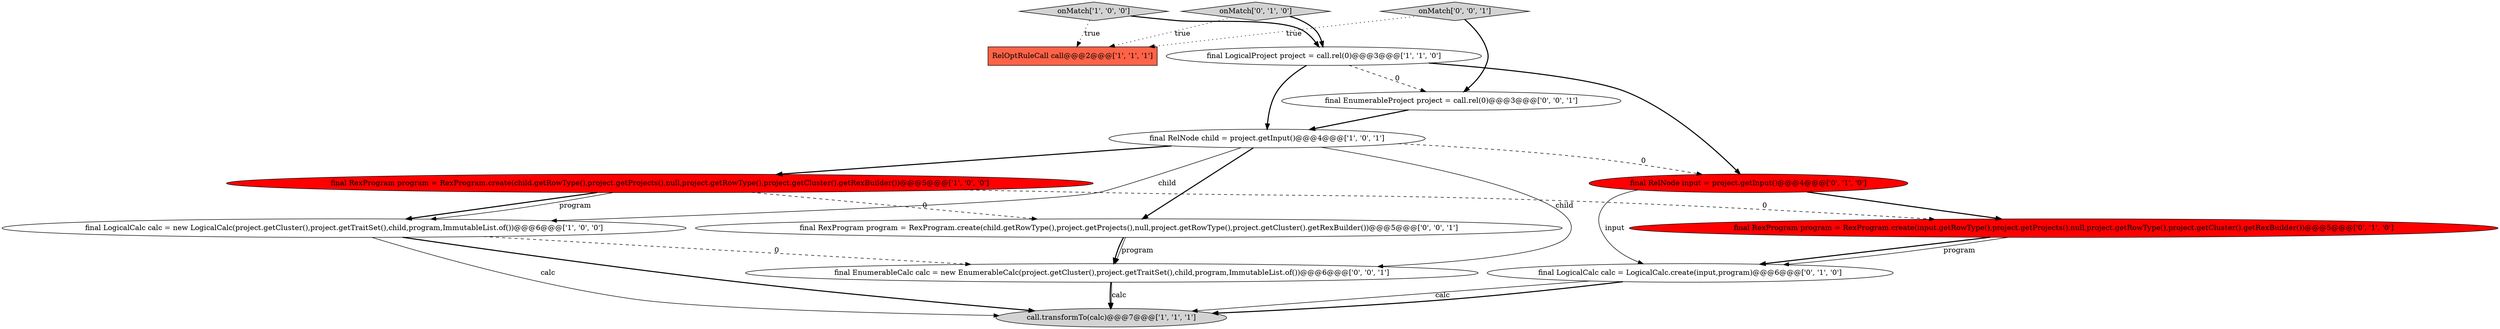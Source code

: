 digraph {
4 [style = filled, label = "RelOptRuleCall call@@@2@@@['1', '1', '1']", fillcolor = tomato, shape = box image = "AAA0AAABBB1BBB"];
6 [style = filled, label = "final LogicalCalc calc = new LogicalCalc(project.getCluster(),project.getTraitSet(),child,program,ImmutableList.of())@@@6@@@['1', '0', '0']", fillcolor = white, shape = ellipse image = "AAA0AAABBB1BBB"];
1 [style = filled, label = "onMatch['1', '0', '0']", fillcolor = lightgray, shape = diamond image = "AAA0AAABBB1BBB"];
5 [style = filled, label = "final RexProgram program = RexProgram.create(child.getRowType(),project.getProjects(),null,project.getRowType(),project.getCluster().getRexBuilder())@@@5@@@['1', '0', '0']", fillcolor = red, shape = ellipse image = "AAA1AAABBB1BBB"];
7 [style = filled, label = "onMatch['0', '1', '0']", fillcolor = lightgray, shape = diamond image = "AAA0AAABBB2BBB"];
12 [style = filled, label = "final EnumerableCalc calc = new EnumerableCalc(project.getCluster(),project.getTraitSet(),child,program,ImmutableList.of())@@@6@@@['0', '0', '1']", fillcolor = white, shape = ellipse image = "AAA0AAABBB3BBB"];
13 [style = filled, label = "final RexProgram program = RexProgram.create(child.getRowType(),project.getProjects(),null,project.getRowType(),project.getCluster().getRexBuilder())@@@5@@@['0', '0', '1']", fillcolor = white, shape = ellipse image = "AAA0AAABBB3BBB"];
2 [style = filled, label = "final RelNode child = project.getInput()@@@4@@@['1', '0', '1']", fillcolor = white, shape = ellipse image = "AAA0AAABBB1BBB"];
3 [style = filled, label = "final LogicalProject project = call.rel(0)@@@3@@@['1', '1', '0']", fillcolor = white, shape = ellipse image = "AAA0AAABBB1BBB"];
10 [style = filled, label = "final LogicalCalc calc = LogicalCalc.create(input,program)@@@6@@@['0', '1', '0']", fillcolor = white, shape = ellipse image = "AAA0AAABBB2BBB"];
9 [style = filled, label = "final RelNode input = project.getInput()@@@4@@@['0', '1', '0']", fillcolor = red, shape = ellipse image = "AAA1AAABBB2BBB"];
14 [style = filled, label = "final EnumerableProject project = call.rel(0)@@@3@@@['0', '0', '1']", fillcolor = white, shape = ellipse image = "AAA0AAABBB3BBB"];
0 [style = filled, label = "call.transformTo(calc)@@@7@@@['1', '1', '1']", fillcolor = lightgray, shape = ellipse image = "AAA0AAABBB1BBB"];
11 [style = filled, label = "onMatch['0', '0', '1']", fillcolor = lightgray, shape = diamond image = "AAA0AAABBB3BBB"];
8 [style = filled, label = "final RexProgram program = RexProgram.create(input.getRowType(),project.getProjects(),null,project.getRowType(),project.getCluster().getRexBuilder())@@@5@@@['0', '1', '0']", fillcolor = red, shape = ellipse image = "AAA1AAABBB2BBB"];
5->13 [style = dashed, label="0"];
2->12 [style = solid, label="child"];
8->10 [style = bold, label=""];
11->14 [style = bold, label=""];
1->3 [style = bold, label=""];
6->0 [style = solid, label="calc"];
6->0 [style = bold, label=""];
1->4 [style = dotted, label="true"];
11->4 [style = dotted, label="true"];
9->8 [style = bold, label=""];
12->0 [style = bold, label=""];
8->10 [style = solid, label="program"];
7->3 [style = bold, label=""];
2->13 [style = bold, label=""];
6->12 [style = dashed, label="0"];
9->10 [style = solid, label="input"];
3->9 [style = bold, label=""];
12->0 [style = solid, label="calc"];
13->12 [style = bold, label=""];
5->6 [style = bold, label=""];
3->2 [style = bold, label=""];
10->0 [style = solid, label="calc"];
2->9 [style = dashed, label="0"];
5->6 [style = solid, label="program"];
2->6 [style = solid, label="child"];
10->0 [style = bold, label=""];
7->4 [style = dotted, label="true"];
5->8 [style = dashed, label="0"];
13->12 [style = solid, label="program"];
14->2 [style = bold, label=""];
3->14 [style = dashed, label="0"];
2->5 [style = bold, label=""];
}
